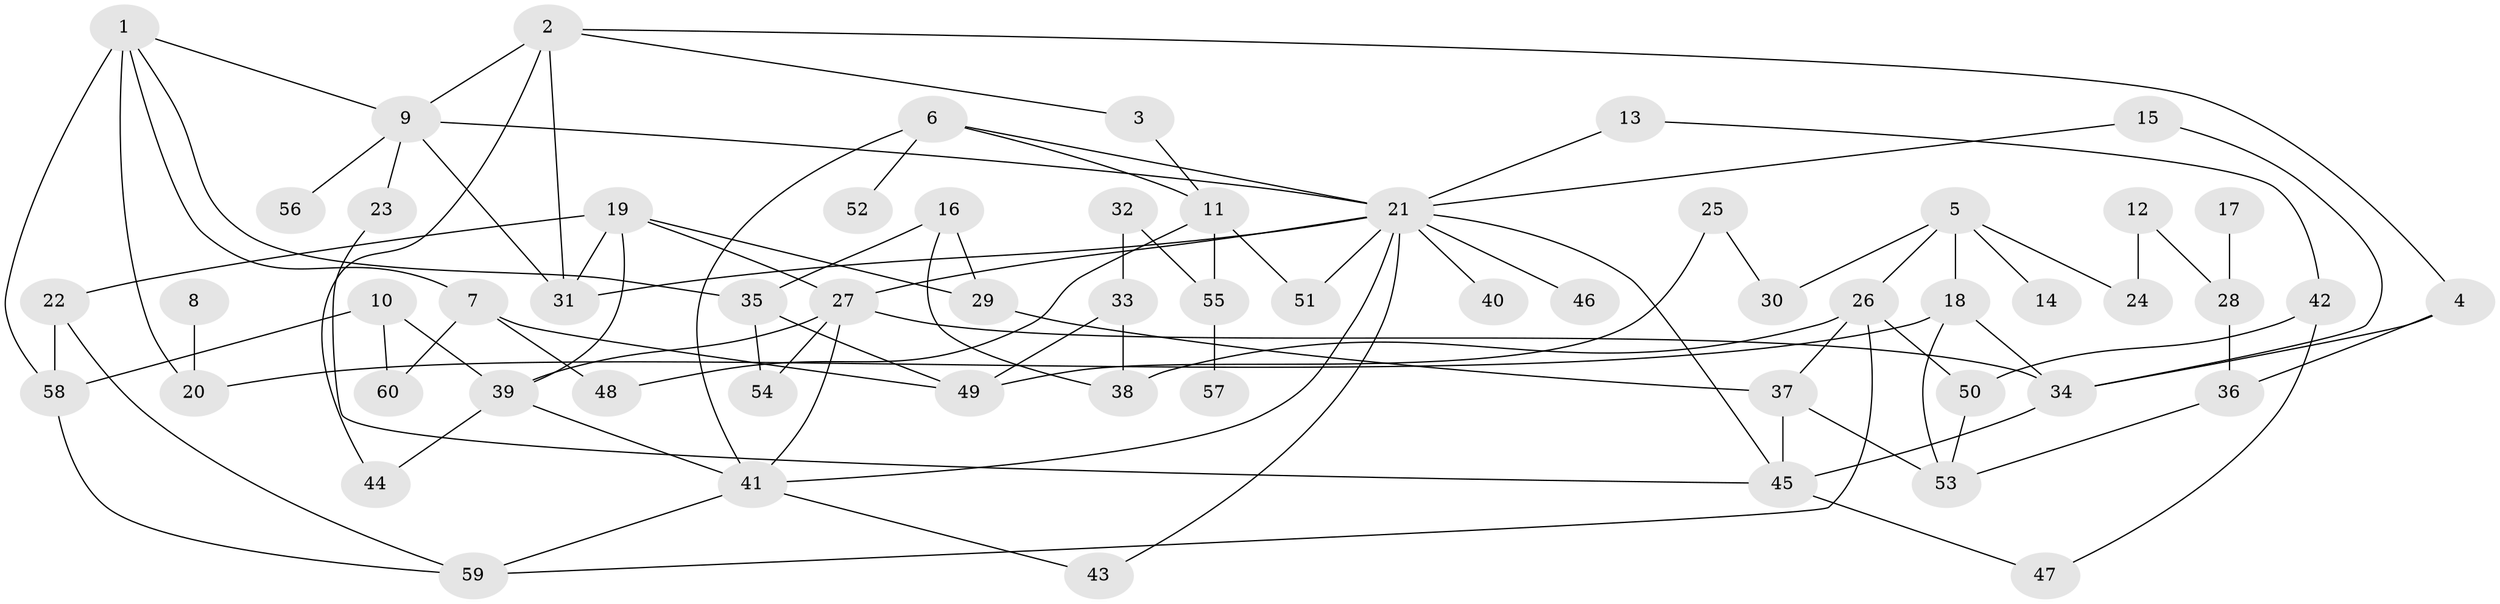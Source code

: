 // original degree distribution, {7: 0.008333333333333333, 3: 0.20833333333333334, 6: 0.041666666666666664, 4: 0.15833333333333333, 5: 0.075, 2: 0.2833333333333333, 1: 0.225}
// Generated by graph-tools (version 1.1) at 2025/01/03/09/25 03:01:04]
// undirected, 60 vertices, 97 edges
graph export_dot {
graph [start="1"]
  node [color=gray90,style=filled];
  1;
  2;
  3;
  4;
  5;
  6;
  7;
  8;
  9;
  10;
  11;
  12;
  13;
  14;
  15;
  16;
  17;
  18;
  19;
  20;
  21;
  22;
  23;
  24;
  25;
  26;
  27;
  28;
  29;
  30;
  31;
  32;
  33;
  34;
  35;
  36;
  37;
  38;
  39;
  40;
  41;
  42;
  43;
  44;
  45;
  46;
  47;
  48;
  49;
  50;
  51;
  52;
  53;
  54;
  55;
  56;
  57;
  58;
  59;
  60;
  1 -- 7 [weight=1.0];
  1 -- 9 [weight=1.0];
  1 -- 20 [weight=2.0];
  1 -- 35 [weight=1.0];
  1 -- 58 [weight=2.0];
  2 -- 3 [weight=1.0];
  2 -- 4 [weight=1.0];
  2 -- 9 [weight=1.0];
  2 -- 31 [weight=1.0];
  2 -- 44 [weight=1.0];
  3 -- 11 [weight=1.0];
  4 -- 34 [weight=1.0];
  4 -- 36 [weight=1.0];
  5 -- 14 [weight=1.0];
  5 -- 18 [weight=1.0];
  5 -- 24 [weight=1.0];
  5 -- 26 [weight=1.0];
  5 -- 30 [weight=1.0];
  6 -- 11 [weight=1.0];
  6 -- 21 [weight=1.0];
  6 -- 41 [weight=1.0];
  6 -- 52 [weight=1.0];
  7 -- 48 [weight=1.0];
  7 -- 49 [weight=1.0];
  7 -- 60 [weight=1.0];
  8 -- 20 [weight=1.0];
  9 -- 21 [weight=1.0];
  9 -- 23 [weight=1.0];
  9 -- 31 [weight=1.0];
  9 -- 56 [weight=1.0];
  10 -- 39 [weight=2.0];
  10 -- 58 [weight=1.0];
  10 -- 60 [weight=1.0];
  11 -- 48 [weight=1.0];
  11 -- 51 [weight=1.0];
  11 -- 55 [weight=1.0];
  12 -- 24 [weight=1.0];
  12 -- 28 [weight=1.0];
  13 -- 21 [weight=1.0];
  13 -- 42 [weight=1.0];
  15 -- 21 [weight=1.0];
  15 -- 34 [weight=1.0];
  16 -- 29 [weight=1.0];
  16 -- 35 [weight=1.0];
  16 -- 38 [weight=1.0];
  17 -- 28 [weight=1.0];
  18 -- 20 [weight=1.0];
  18 -- 34 [weight=2.0];
  18 -- 53 [weight=1.0];
  19 -- 22 [weight=2.0];
  19 -- 27 [weight=1.0];
  19 -- 29 [weight=1.0];
  19 -- 31 [weight=1.0];
  19 -- 39 [weight=1.0];
  21 -- 27 [weight=1.0];
  21 -- 31 [weight=1.0];
  21 -- 40 [weight=1.0];
  21 -- 41 [weight=1.0];
  21 -- 43 [weight=1.0];
  21 -- 45 [weight=1.0];
  21 -- 46 [weight=1.0];
  21 -- 51 [weight=1.0];
  22 -- 58 [weight=1.0];
  22 -- 59 [weight=1.0];
  23 -- 45 [weight=1.0];
  25 -- 30 [weight=1.0];
  25 -- 49 [weight=1.0];
  26 -- 37 [weight=1.0];
  26 -- 38 [weight=1.0];
  26 -- 50 [weight=1.0];
  26 -- 59 [weight=1.0];
  27 -- 34 [weight=1.0];
  27 -- 39 [weight=1.0];
  27 -- 41 [weight=1.0];
  27 -- 54 [weight=1.0];
  28 -- 36 [weight=1.0];
  29 -- 37 [weight=1.0];
  32 -- 33 [weight=1.0];
  32 -- 55 [weight=1.0];
  33 -- 38 [weight=1.0];
  33 -- 49 [weight=1.0];
  34 -- 45 [weight=1.0];
  35 -- 49 [weight=1.0];
  35 -- 54 [weight=1.0];
  36 -- 53 [weight=1.0];
  37 -- 45 [weight=1.0];
  37 -- 53 [weight=1.0];
  39 -- 41 [weight=1.0];
  39 -- 44 [weight=1.0];
  41 -- 43 [weight=1.0];
  41 -- 59 [weight=1.0];
  42 -- 47 [weight=1.0];
  42 -- 50 [weight=1.0];
  45 -- 47 [weight=1.0];
  50 -- 53 [weight=1.0];
  55 -- 57 [weight=1.0];
  58 -- 59 [weight=1.0];
}

